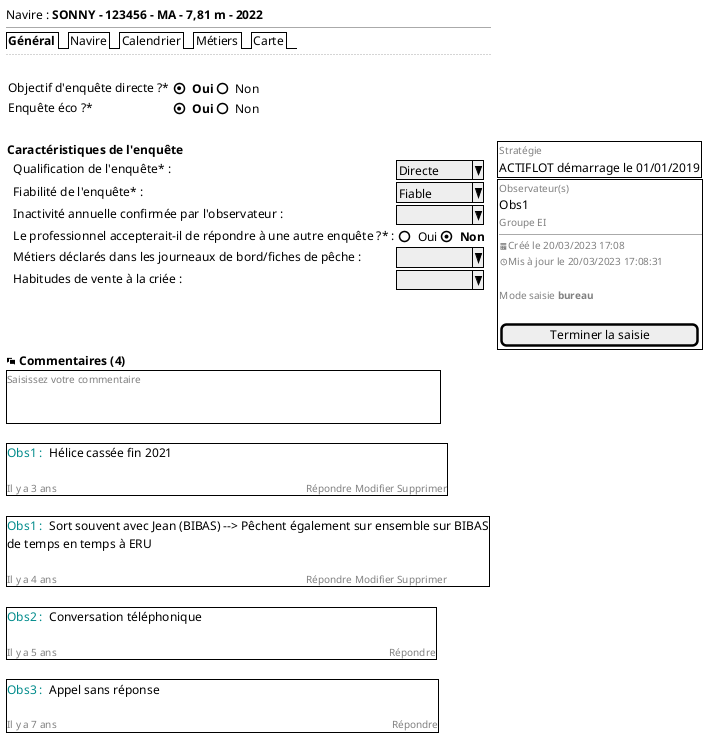 @startsalt
{
  Navire : <b>SONNY - 123456 - MA - 7,81 m - 2022
  --
  {/ <b>Général | Navire | Calendrier | Métiers | Carte}
  ..
  .
  {{
    Objectif d'enquête directe ?* | { (X) <b>Oui | () Non}
    Enquête éco ?* | { (X) <b>Oui | () Non }} |
  }
  .
  {
  <b>Caractéristiques de l'enquête
     {
     . | Qualification de l'enquête* : | ^Directe  ^
     . | Fiabilité de l'enquête* : | ^Fiable   ^
     . | Inactivité annuelle confirmée par l'observateur : | ^         ^
     . | Le professionnel accepterait-il de répondre à une autre enquête ?* : | { () Oui | (X) <b>Non }
     . | Métiers déclarés dans les journeaux de bord/fiches de pêche : | ^         ^
     . | Habitudes de vente à la criée : | ^         ^
     }
  } . {{+
                           {
                           <font color=grey size=10>Stratégie
                           ACTIFLOT démarrage le 01/01/2019
                           }}
                           {+
                           {
                           <font color=grey size=10>Observateur(s)
                           Obs1
                           <font color=grey size=10>Groupe EI
                           --
                           <font color=grey size=10><&calendar>Créé le 20/03/2023 17:08
                           <font color=grey size=10><&clock>Mis à jour le 20/03/2023 17:08:31
                           .
                           <font color=grey size=10>Mode saisie <b>bureau
                           .
                           [ Terminer la saisie     ]
                           }}}
    <b><&chat> Commentaires (4)
         {+ <font color=grey size=10>Saisissez votre commentaire                                                                                                                   <&X>
            .
            .
         }
         .
         {+ <font color=DarkCyan>Obs1 : <font color=black> Hélice cassée fin 2021
            .
            <font color=grey size=10>Il y a 3 ans                                                                                                <&X>Répondre Modifier Supprimer
         }
         .
         {+ <font color=DarkCyan>Obs1 : <font color=black> Sort souvent avec Jean (BIBAS) --> Pêchent également sur ensemble sur BIBAS
            de temps en temps à ERU
            .
            <font color=grey size=10>Il y a 4 ans                                                                                                <&X>Répondre Modifier Supprimer
         }
         .
         {+ <font color=DarkCyan>Obs2 : <font color=black> Conversation téléphonique
            .
            <font color=grey size=10>Il y a 5 ans                                                                                                                                <&X>Répondre
         }
         .
         {+ <font color=DarkCyan>Obs3 : <font color=black> Appel sans réponse
            .
            <font color=grey size=10>Il y a 7 ans                                                                                                                                 <&X>Répondre
         }
         }
         .





  .
  --
  { [Fermer] | [<&reload> Réinitialiser] | [Sauvegarder] }
}
@endsalt